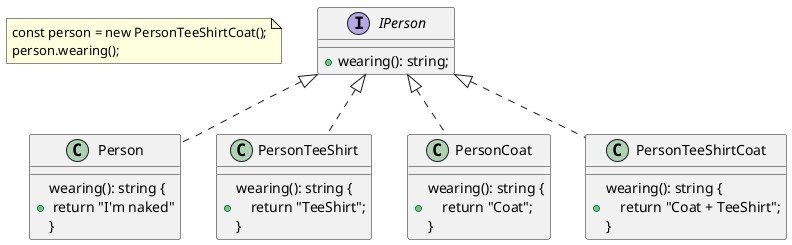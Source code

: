 @startuml
note as n1
const person = new PersonTeeShirtCoat();
person.wearing();
end note

interface IPerson {
    + wearing(): string;
}

class Person implements IPerson {
    + wearing(): string {\n return "I'm naked"\n}
}

class PersonTeeShirt implements IPerson {
    + wearing(): string {\n    return "TeeShirt";\n}
}

class PersonCoat implements IPerson {
    + wearing(): string {\n    return "Coat";\n}
}

class PersonTeeShirtCoat implements IPerson {
    + wearing(): string {\n    return "Coat + TeeShirt";\n}
}
@enduml